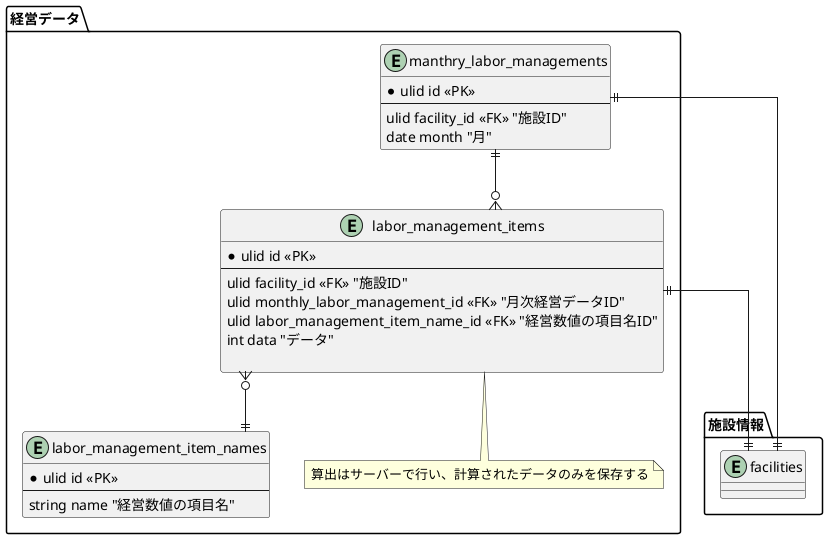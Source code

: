 @startuml entity-relationship-diagram
skinparam linetype ortho

package 経営データ {
  entity labor_management_item_names {
    * ulid id <<PK>>
    --
    string name "経営数値の項目名"
  }

  entity labor_management_items {
    * ulid id <<PK>>
    --
    ulid facility_id <<FK>> "施設ID"
    ulid monthly_labor_management_id <<FK>> "月次経営データID"
    ulid labor_management_item_name_id <<FK>> "経営数値の項目名ID"
    int data "データ"

  }

  note bottom of labor_management_items
  算出はサーバーで行い、計算されたデータのみを保存する
  end note

  entity manthry_labor_managements {
    * ulid id <<PK>>
    --
    ulid facility_id <<FK>> "施設ID"
    date month "月"
  }
}

package 施設情報 {
  entity facilities {
  }
}


manthry_labor_managements ||--o{ labor_management_items
manthry_labor_managements ||--|| facilities
labor_management_items }o--|| labor_management_item_names
labor_management_items ||--|| facilities

@enduml